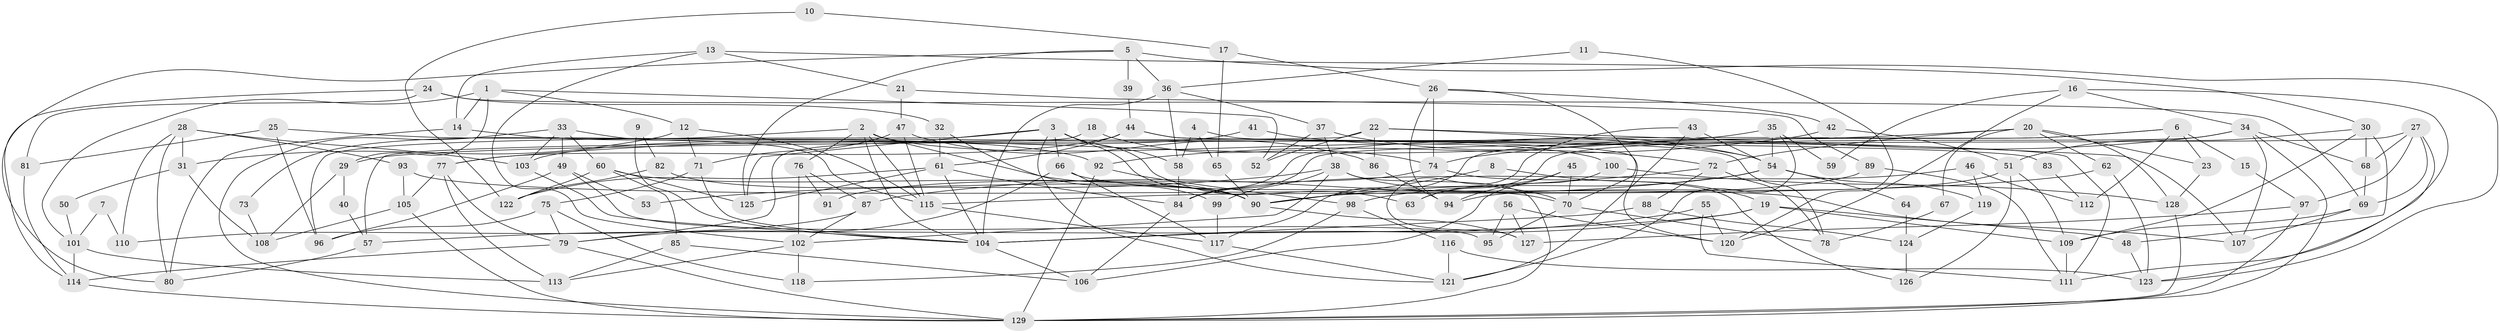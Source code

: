 // coarse degree distribution, {7: 0.10714285714285714, 9: 0.023809523809523808, 3: 0.19047619047619047, 5: 0.13095238095238096, 2: 0.09523809523809523, 4: 0.25, 8: 0.03571428571428571, 6: 0.10714285714285714, 10: 0.047619047619047616, 12: 0.011904761904761904}
// Generated by graph-tools (version 1.1) at 2025/52/02/27/25 19:52:07]
// undirected, 129 vertices, 258 edges
graph export_dot {
graph [start="1"]
  node [color=gray90,style=filled];
  1;
  2;
  3;
  4;
  5;
  6;
  7;
  8;
  9;
  10;
  11;
  12;
  13;
  14;
  15;
  16;
  17;
  18;
  19;
  20;
  21;
  22;
  23;
  24;
  25;
  26;
  27;
  28;
  29;
  30;
  31;
  32;
  33;
  34;
  35;
  36;
  37;
  38;
  39;
  40;
  41;
  42;
  43;
  44;
  45;
  46;
  47;
  48;
  49;
  50;
  51;
  52;
  53;
  54;
  55;
  56;
  57;
  58;
  59;
  60;
  61;
  62;
  63;
  64;
  65;
  66;
  67;
  68;
  69;
  70;
  71;
  72;
  73;
  74;
  75;
  76;
  77;
  78;
  79;
  80;
  81;
  82;
  83;
  84;
  85;
  86;
  87;
  88;
  89;
  90;
  91;
  92;
  93;
  94;
  95;
  96;
  97;
  98;
  99;
  100;
  101;
  102;
  103;
  104;
  105;
  106;
  107;
  108;
  109;
  110;
  111;
  112;
  113;
  114;
  115;
  116;
  117;
  118;
  119;
  120;
  121;
  122;
  123;
  124;
  125;
  126;
  127;
  128;
  129;
  1 -- 12;
  1 -- 14;
  1 -- 29;
  1 -- 52;
  1 -- 101;
  2 -- 115;
  2 -- 104;
  2 -- 73;
  2 -- 76;
  2 -- 90;
  2 -- 100;
  3 -- 58;
  3 -- 125;
  3 -- 63;
  3 -- 66;
  3 -- 90;
  3 -- 96;
  3 -- 121;
  4 -- 78;
  4 -- 58;
  4 -- 65;
  5 -- 123;
  5 -- 80;
  5 -- 36;
  5 -- 39;
  5 -- 125;
  6 -- 23;
  6 -- 117;
  6 -- 15;
  6 -- 84;
  6 -- 112;
  7 -- 101;
  7 -- 110;
  8 -- 90;
  8 -- 19;
  9 -- 82;
  9 -- 104;
  10 -- 17;
  10 -- 122;
  11 -- 36;
  11 -- 120;
  12 -- 115;
  12 -- 71;
  12 -- 31;
  13 -- 102;
  13 -- 30;
  13 -- 14;
  13 -- 21;
  14 -- 92;
  14 -- 80;
  15 -- 97;
  16 -- 34;
  16 -- 111;
  16 -- 59;
  16 -- 120;
  17 -- 65;
  17 -- 26;
  18 -- 79;
  18 -- 74;
  19 -- 57;
  19 -- 104;
  19 -- 48;
  19 -- 109;
  20 -- 128;
  20 -- 62;
  20 -- 23;
  20 -- 29;
  20 -- 67;
  20 -- 72;
  21 -- 89;
  21 -- 47;
  22 -- 107;
  22 -- 52;
  22 -- 54;
  22 -- 57;
  22 -- 86;
  23 -- 128;
  24 -- 32;
  24 -- 114;
  24 -- 69;
  24 -- 81;
  25 -- 81;
  25 -- 96;
  25 -- 83;
  26 -- 70;
  26 -- 94;
  26 -- 42;
  26 -- 74;
  27 -- 69;
  27 -- 68;
  27 -- 84;
  27 -- 97;
  27 -- 123;
  28 -- 103;
  28 -- 31;
  28 -- 80;
  28 -- 93;
  28 -- 110;
  29 -- 40;
  29 -- 108;
  30 -- 109;
  30 -- 68;
  30 -- 48;
  30 -- 51;
  31 -- 108;
  31 -- 50;
  32 -- 61;
  32 -- 99;
  33 -- 60;
  33 -- 129;
  33 -- 49;
  33 -- 103;
  33 -- 115;
  34 -- 129;
  34 -- 107;
  34 -- 63;
  34 -- 68;
  34 -- 74;
  35 -- 121;
  35 -- 77;
  35 -- 54;
  35 -- 59;
  36 -- 37;
  36 -- 58;
  36 -- 104;
  37 -- 38;
  37 -- 72;
  37 -- 52;
  38 -- 129;
  38 -- 102;
  38 -- 53;
  38 -- 70;
  38 -- 99;
  39 -- 44;
  40 -- 57;
  41 -- 103;
  41 -- 54;
  42 -- 92;
  42 -- 51;
  43 -- 54;
  43 -- 121;
  43 -- 127;
  44 -- 120;
  44 -- 61;
  44 -- 77;
  44 -- 111;
  45 -- 63;
  45 -- 70;
  45 -- 94;
  46 -- 119;
  46 -- 84;
  46 -- 112;
  47 -- 86;
  47 -- 71;
  47 -- 115;
  48 -- 123;
  49 -- 96;
  49 -- 53;
  49 -- 95;
  50 -- 101;
  51 -- 94;
  51 -- 109;
  51 -- 126;
  54 -- 64;
  54 -- 87;
  54 -- 98;
  54 -- 119;
  55 -- 111;
  55 -- 104;
  55 -- 120;
  56 -- 120;
  56 -- 127;
  56 -- 95;
  57 -- 80;
  58 -- 84;
  60 -- 90;
  60 -- 85;
  60 -- 122;
  60 -- 125;
  61 -- 84;
  61 -- 125;
  61 -- 104;
  61 -- 122;
  62 -- 123;
  62 -- 115;
  64 -- 124;
  65 -- 90;
  66 -- 70;
  66 -- 79;
  66 -- 117;
  67 -- 78;
  68 -- 69;
  69 -- 109;
  69 -- 107;
  70 -- 95;
  70 -- 78;
  71 -- 104;
  71 -- 75;
  72 -- 90;
  72 -- 78;
  72 -- 88;
  73 -- 108;
  74 -- 91;
  74 -- 126;
  75 -- 79;
  75 -- 96;
  75 -- 118;
  76 -- 87;
  76 -- 91;
  76 -- 102;
  77 -- 113;
  77 -- 79;
  77 -- 105;
  79 -- 114;
  79 -- 129;
  81 -- 114;
  82 -- 122;
  82 -- 90;
  83 -- 112;
  84 -- 106;
  85 -- 106;
  85 -- 113;
  86 -- 94;
  87 -- 102;
  87 -- 110;
  88 -- 104;
  88 -- 124;
  89 -- 90;
  89 -- 111;
  90 -- 127;
  92 -- 129;
  92 -- 98;
  93 -- 105;
  93 -- 107;
  97 -- 127;
  97 -- 129;
  98 -- 116;
  98 -- 118;
  99 -- 117;
  100 -- 106;
  100 -- 128;
  101 -- 114;
  101 -- 113;
  102 -- 118;
  102 -- 113;
  103 -- 104;
  104 -- 106;
  105 -- 129;
  105 -- 108;
  109 -- 111;
  114 -- 129;
  115 -- 117;
  116 -- 121;
  116 -- 123;
  117 -- 121;
  119 -- 124;
  124 -- 126;
  128 -- 129;
}
